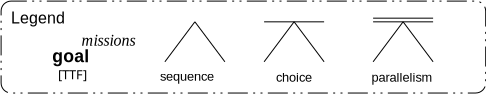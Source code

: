 <?xml version="1.0" encoding="UTF-8"?>
<dia:diagram xmlns:dia="http://www.lysator.liu.se/~alla/dia/">
  <dia:layer name="Background" visible="true">
    <dia:object type="Standard - Box" version="0" id="O0">
      <dia:attribute name="obj_pos">
        <dia:point val="8.07,7.655"/>
      </dia:attribute>
      <dia:attribute name="obj_bb">
        <dia:rectangle val="8.065,7.65;32.305,12.255"/>
      </dia:attribute>
      <dia:attribute name="elem_corner">
        <dia:point val="8.07,7.655"/>
      </dia:attribute>
      <dia:attribute name="elem_width">
        <dia:real val="24.23"/>
      </dia:attribute>
      <dia:attribute name="elem_height">
        <dia:real val="4.595"/>
      </dia:attribute>
      <dia:attribute name="border_width">
        <dia:real val="0.01"/>
      </dia:attribute>
      <dia:attribute name="show_background">
        <dia:boolean val="false"/>
      </dia:attribute>
      <dia:attribute name="line_style">
        <dia:enum val="3"/>
      </dia:attribute>
      <dia:attribute name="corner_radius">
        <dia:real val="0.5"/>
      </dia:attribute>
    </dia:object>
    <dia:object type="Standard - Text" version="1" id="O1">
      <dia:attribute name="obj_pos">
        <dia:point val="12.44,10.707"/>
      </dia:attribute>
      <dia:attribute name="obj_bb">
        <dia:rectangle val="10.793,9.958;12.462,11.295"/>
      </dia:attribute>
      <dia:attribute name="text">
        <dia:composite type="text">
          <dia:attribute name="string">
            <dia:string>#goal#</dia:string>
          </dia:attribute>
          <dia:attribute name="font">
            <dia:font family="arial" style="80" name="Helvetica-Bold"/>
          </dia:attribute>
          <dia:attribute name="height">
            <dia:real val="1.1"/>
          </dia:attribute>
          <dia:attribute name="pos">
            <dia:point val="12.44,10.707"/>
          </dia:attribute>
          <dia:attribute name="color">
            <dia:color val="#000000"/>
          </dia:attribute>
          <dia:attribute name="alignment">
            <dia:enum val="2"/>
          </dia:attribute>
        </dia:composite>
      </dia:attribute>
      <dia:attribute name="valign">
        <dia:enum val="3"/>
      </dia:attribute>
    </dia:object>
    <dia:object type="Standard - Text" version="1" id="O2">
      <dia:attribute name="obj_pos">
        <dia:point val="12.096,9.885"/>
      </dia:attribute>
      <dia:attribute name="obj_bb">
        <dia:rectangle val="12.096,9.235;14.614,10.395"/>
      </dia:attribute>
      <dia:attribute name="text">
        <dia:composite type="text">
          <dia:attribute name="string">
            <dia:string>#missions#</dia:string>
          </dia:attribute>
          <dia:attribute name="font">
            <dia:font family="times new roman" style="8" name="Times-Italic"/>
          </dia:attribute>
          <dia:attribute name="height">
            <dia:real val="1"/>
          </dia:attribute>
          <dia:attribute name="pos">
            <dia:point val="12.096,9.885"/>
          </dia:attribute>
          <dia:attribute name="color">
            <dia:color val="#000000"/>
          </dia:attribute>
          <dia:attribute name="alignment">
            <dia:enum val="0"/>
          </dia:attribute>
        </dia:composite>
      </dia:attribute>
      <dia:attribute name="valign">
        <dia:enum val="3"/>
      </dia:attribute>
    </dia:object>
    <dia:group>
      <dia:object type="Standard - Text" version="1" id="O3">
        <dia:attribute name="obj_pos">
          <dia:point val="28.12,11.69"/>
        </dia:attribute>
        <dia:attribute name="obj_bb">
          <dia:rectangle val="26.728,11.16;29.513,12.085"/>
        </dia:attribute>
        <dia:attribute name="text">
          <dia:composite type="text">
            <dia:attribute name="string">
              <dia:string>#parallelism#</dia:string>
            </dia:attribute>
            <dia:attribute name="font">
              <dia:font family="arial" style="0" name="Helvetica"/>
            </dia:attribute>
            <dia:attribute name="height">
              <dia:real val="0.8"/>
            </dia:attribute>
            <dia:attribute name="pos">
              <dia:point val="28.12,11.69"/>
            </dia:attribute>
            <dia:attribute name="color">
              <dia:color val="#000000"/>
            </dia:attribute>
            <dia:attribute name="alignment">
              <dia:enum val="1"/>
            </dia:attribute>
          </dia:composite>
        </dia:attribute>
        <dia:attribute name="valign">
          <dia:enum val="3"/>
        </dia:attribute>
      </dia:object>
      <dia:group>
        <dia:object type="Standard - Line" version="0" id="O4">
          <dia:attribute name="obj_pos">
            <dia:point val="28.17,8.69"/>
          </dia:attribute>
          <dia:attribute name="obj_bb">
            <dia:rectangle val="28.156,8.676;29.684,10.704"/>
          </dia:attribute>
          <dia:attribute name="conn_endpoints">
            <dia:point val="28.17,8.69"/>
            <dia:point val="29.67,10.69"/>
          </dia:attribute>
          <dia:attribute name="numcp">
            <dia:int val="1"/>
          </dia:attribute>
          <dia:attribute name="line_width">
            <dia:real val="0.02"/>
          </dia:attribute>
          <dia:connections>
            <dia:connection handle="0" to="O6" connection="0"/>
          </dia:connections>
        </dia:object>
        <dia:object type="Standard - Line" version="0" id="O5">
          <dia:attribute name="obj_pos">
            <dia:point val="28.17,8.69"/>
          </dia:attribute>
          <dia:attribute name="obj_bb">
            <dia:rectangle val="26.656,8.676;28.184,10.704"/>
          </dia:attribute>
          <dia:attribute name="conn_endpoints">
            <dia:point val="28.17,8.69"/>
            <dia:point val="26.67,10.69"/>
          </dia:attribute>
          <dia:attribute name="numcp">
            <dia:int val="1"/>
          </dia:attribute>
          <dia:attribute name="line_width">
            <dia:real val="0.02"/>
          </dia:attribute>
          <dia:connections>
            <dia:connection handle="0" to="O6" connection="0"/>
          </dia:connections>
        </dia:object>
        <dia:object type="Standard - Line" version="0" id="O6">
          <dia:attribute name="obj_pos">
            <dia:point val="29.67,8.69"/>
          </dia:attribute>
          <dia:attribute name="obj_bb">
            <dia:rectangle val="26.66,8.68;29.68,8.7"/>
          </dia:attribute>
          <dia:attribute name="conn_endpoints">
            <dia:point val="29.67,8.69"/>
            <dia:point val="26.67,8.69"/>
          </dia:attribute>
          <dia:attribute name="numcp">
            <dia:int val="1"/>
          </dia:attribute>
          <dia:attribute name="line_width">
            <dia:real val="0.02"/>
          </dia:attribute>
        </dia:object>
        <dia:object type="Standard - Line" version="0" id="O7">
          <dia:attribute name="obj_pos">
            <dia:point val="29.67,8.509"/>
          </dia:attribute>
          <dia:attribute name="obj_bb">
            <dia:rectangle val="26.66,8.499;29.68,8.519"/>
          </dia:attribute>
          <dia:attribute name="conn_endpoints">
            <dia:point val="29.67,8.509"/>
            <dia:point val="26.67,8.509"/>
          </dia:attribute>
          <dia:attribute name="numcp">
            <dia:int val="1"/>
          </dia:attribute>
          <dia:attribute name="line_width">
            <dia:real val="0.02"/>
          </dia:attribute>
        </dia:object>
      </dia:group>
    </dia:group>
    <dia:group>
      <dia:object type="Standard - Text" version="1" id="O8">
        <dia:attribute name="obj_pos">
          <dia:point val="22.72,11.69"/>
        </dia:attribute>
        <dia:attribute name="obj_bb">
          <dia:rectangle val="21.875,11.16;23.565,12.085"/>
        </dia:attribute>
        <dia:attribute name="text">
          <dia:composite type="text">
            <dia:attribute name="string">
              <dia:string>#choice#</dia:string>
            </dia:attribute>
            <dia:attribute name="font">
              <dia:font family="arial" style="0" name="Helvetica"/>
            </dia:attribute>
            <dia:attribute name="height">
              <dia:real val="0.8"/>
            </dia:attribute>
            <dia:attribute name="pos">
              <dia:point val="22.72,11.69"/>
            </dia:attribute>
            <dia:attribute name="color">
              <dia:color val="#000000"/>
            </dia:attribute>
            <dia:attribute name="alignment">
              <dia:enum val="1"/>
            </dia:attribute>
          </dia:composite>
        </dia:attribute>
        <dia:attribute name="valign">
          <dia:enum val="3"/>
        </dia:attribute>
      </dia:object>
      <dia:group>
        <dia:object type="Standard - Line" version="0" id="O9">
          <dia:attribute name="obj_pos">
            <dia:point val="22.72,8.69"/>
          </dia:attribute>
          <dia:attribute name="obj_bb">
            <dia:rectangle val="22.706,8.676;24.234,10.704"/>
          </dia:attribute>
          <dia:attribute name="conn_endpoints">
            <dia:point val="22.72,8.69"/>
            <dia:point val="24.22,10.69"/>
          </dia:attribute>
          <dia:attribute name="numcp">
            <dia:int val="1"/>
          </dia:attribute>
          <dia:attribute name="line_width">
            <dia:real val="0.02"/>
          </dia:attribute>
          <dia:connections>
            <dia:connection handle="0" to="O11" connection="0"/>
          </dia:connections>
        </dia:object>
        <dia:object type="Standard - Line" version="0" id="O10">
          <dia:attribute name="obj_pos">
            <dia:point val="22.72,8.69"/>
          </dia:attribute>
          <dia:attribute name="obj_bb">
            <dia:rectangle val="21.206,8.676;22.734,10.704"/>
          </dia:attribute>
          <dia:attribute name="conn_endpoints">
            <dia:point val="22.72,8.69"/>
            <dia:point val="21.22,10.69"/>
          </dia:attribute>
          <dia:attribute name="numcp">
            <dia:int val="1"/>
          </dia:attribute>
          <dia:attribute name="line_width">
            <dia:real val="0.02"/>
          </dia:attribute>
          <dia:connections>
            <dia:connection handle="0" to="O11" connection="0"/>
          </dia:connections>
        </dia:object>
        <dia:object type="Standard - Line" version="0" id="O11">
          <dia:attribute name="obj_pos">
            <dia:point val="24.22,8.69"/>
          </dia:attribute>
          <dia:attribute name="obj_bb">
            <dia:rectangle val="21.21,8.68;24.23,8.7"/>
          </dia:attribute>
          <dia:attribute name="conn_endpoints">
            <dia:point val="24.22,8.69"/>
            <dia:point val="21.22,8.69"/>
          </dia:attribute>
          <dia:attribute name="numcp">
            <dia:int val="1"/>
          </dia:attribute>
          <dia:attribute name="line_width">
            <dia:real val="0.02"/>
          </dia:attribute>
        </dia:object>
      </dia:group>
    </dia:group>
    <dia:group>
      <dia:object type="Standard - Text" version="1" id="O12">
        <dia:attribute name="obj_pos">
          <dia:point val="16.02,11.64"/>
        </dia:attribute>
        <dia:attribute name="obj_bb">
          <dia:rectangle val="16.02,11.11;18.555,12.035"/>
        </dia:attribute>
        <dia:attribute name="text">
          <dia:composite type="text">
            <dia:attribute name="string">
              <dia:string>#sequence#</dia:string>
            </dia:attribute>
            <dia:attribute name="font">
              <dia:font family="arial" style="0" name="Helvetica"/>
            </dia:attribute>
            <dia:attribute name="height">
              <dia:real val="0.8"/>
            </dia:attribute>
            <dia:attribute name="pos">
              <dia:point val="16.02,11.64"/>
            </dia:attribute>
            <dia:attribute name="color">
              <dia:color val="#000000"/>
            </dia:attribute>
            <dia:attribute name="alignment">
              <dia:enum val="0"/>
            </dia:attribute>
          </dia:composite>
        </dia:attribute>
        <dia:attribute name="valign">
          <dia:enum val="3"/>
        </dia:attribute>
      </dia:object>
      <dia:group>
        <dia:object type="Standard - Line" version="0" id="O13">
          <dia:attribute name="obj_pos">
            <dia:point val="17.759,8.69"/>
          </dia:attribute>
          <dia:attribute name="obj_bb">
            <dia:rectangle val="17.745,8.676;19.273,10.704"/>
          </dia:attribute>
          <dia:attribute name="conn_endpoints">
            <dia:point val="17.759,8.69"/>
            <dia:point val="19.259,10.69"/>
          </dia:attribute>
          <dia:attribute name="numcp">
            <dia:int val="1"/>
          </dia:attribute>
          <dia:attribute name="line_width">
            <dia:real val="0.02"/>
          </dia:attribute>
        </dia:object>
        <dia:object type="Standard - Line" version="0" id="O14">
          <dia:attribute name="obj_pos">
            <dia:point val="17.759,8.69"/>
          </dia:attribute>
          <dia:attribute name="obj_bb">
            <dia:rectangle val="16.245,8.676;17.773,10.704"/>
          </dia:attribute>
          <dia:attribute name="conn_endpoints">
            <dia:point val="17.759,8.69"/>
            <dia:point val="16.259,10.69"/>
          </dia:attribute>
          <dia:attribute name="numcp">
            <dia:int val="1"/>
          </dia:attribute>
          <dia:attribute name="line_width">
            <dia:real val="0.02"/>
          </dia:attribute>
        </dia:object>
      </dia:group>
    </dia:group>
    <dia:object type="Standard - Text" version="1" id="O15">
      <dia:attribute name="obj_pos">
        <dia:point val="8.565,8.78"/>
      </dia:attribute>
      <dia:attribute name="obj_bb">
        <dia:rectangle val="8.565,8.097;11.02,9.314"/>
      </dia:attribute>
      <dia:attribute name="text">
        <dia:composite type="text">
          <dia:attribute name="string">
            <dia:string>#Legend#</dia:string>
          </dia:attribute>
          <dia:attribute name="font">
            <dia:font family="arial" style="0" name="Helvetica"/>
          </dia:attribute>
          <dia:attribute name="height">
            <dia:real val="1"/>
          </dia:attribute>
          <dia:attribute name="pos">
            <dia:point val="8.565,8.78"/>
          </dia:attribute>
          <dia:attribute name="color">
            <dia:color val="#000000"/>
          </dia:attribute>
          <dia:attribute name="alignment">
            <dia:enum val="0"/>
          </dia:attribute>
        </dia:composite>
      </dia:attribute>
      <dia:attribute name="valign">
        <dia:enum val="3"/>
      </dia:attribute>
    </dia:object>
    <dia:object type="Standard - Text" version="1" id="O16">
      <dia:attribute name="obj_pos">
        <dia:point val="10.92,11.557"/>
      </dia:attribute>
      <dia:attribute name="obj_bb">
        <dia:rectangle val="10.92,11.015;12.412,11.955"/>
      </dia:attribute>
      <dia:attribute name="text">
        <dia:composite type="text">
          <dia:attribute name="string">
            <dia:string>#[TTF]#</dia:string>
          </dia:attribute>
          <dia:attribute name="font">
            <dia:font family="sans" style="0" name="Helvetica"/>
          </dia:attribute>
          <dia:attribute name="height">
            <dia:real val="0.8"/>
          </dia:attribute>
          <dia:attribute name="pos">
            <dia:point val="10.92,11.557"/>
          </dia:attribute>
          <dia:attribute name="color">
            <dia:color val="#000000"/>
          </dia:attribute>
          <dia:attribute name="alignment">
            <dia:enum val="0"/>
          </dia:attribute>
        </dia:composite>
      </dia:attribute>
      <dia:attribute name="valign">
        <dia:enum val="3"/>
      </dia:attribute>
    </dia:object>
  </dia:layer>
</dia:diagram>
